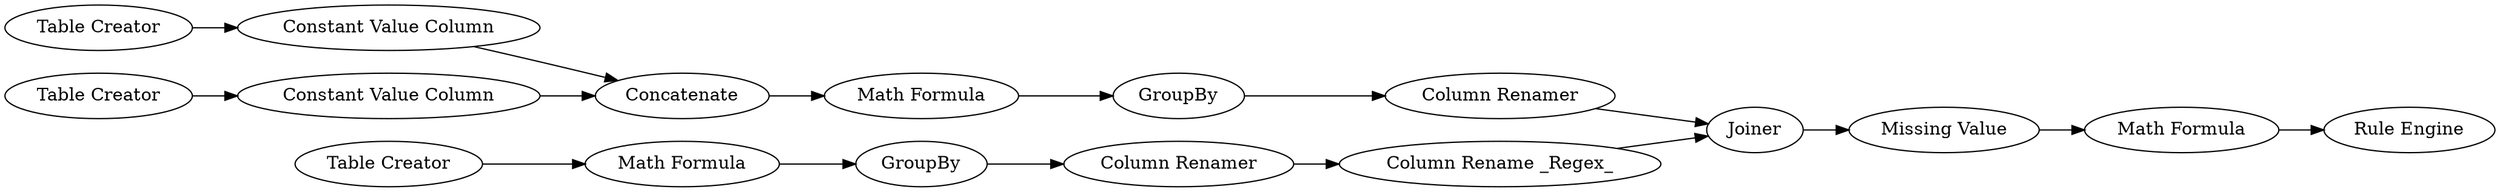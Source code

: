 digraph {
	1 [label="Table Creator"]
	2 [label="Table Creator"]
	4 [label="Constant Value Column"]
	5 [label="Constant Value Column"]
	6 [label=Concatenate]
	7 [label=GroupBy]
	8 [label="Column Renamer"]
	9 [label="Math Formula"]
	10 [label="Table Creator"]
	11 [label=GroupBy]
	12 [label="Math Formula"]
	13 [label="Column Renamer"]
	14 [label=Joiner]
	15 [label="Rule Engine"]
	16 [label="Column Rename _Regex_"]
	17 [label="Math Formula"]
	18 [label="Missing Value"]
	1 -> 5
	2 -> 4
	4 -> 6
	5 -> 6
	6 -> 9
	7 -> 8
	8 -> 14
	9 -> 7
	10 -> 12
	11 -> 13
	12 -> 11
	13 -> 16
	14 -> 18
	16 -> 14
	17 -> 15
	18 -> 17
	rankdir=LR
}
